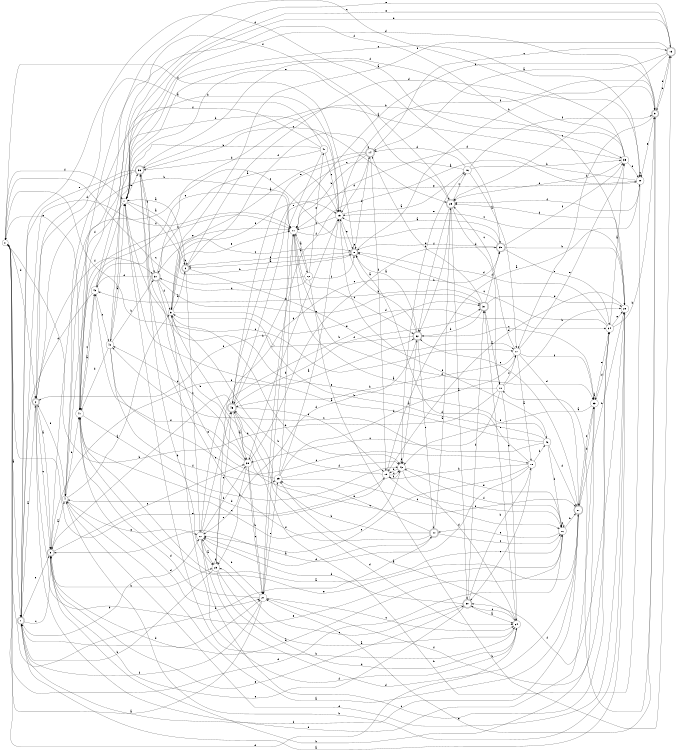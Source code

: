 digraph n39_2 {
__start0 [label="" shape="none"];

rankdir=LR;
size="8,5";

s0 [style="filled", color="black", fillcolor="white" shape="circle", label="0"];
s1 [style="rounded,filled", color="black", fillcolor="white" shape="doublecircle", label="1"];
s2 [style="rounded,filled", color="black", fillcolor="white" shape="doublecircle", label="2"];
s3 [style="rounded,filled", color="black", fillcolor="white" shape="doublecircle", label="3"];
s4 [style="filled", color="black", fillcolor="white" shape="circle", label="4"];
s5 [style="filled", color="black", fillcolor="white" shape="circle", label="5"];
s6 [style="rounded,filled", color="black", fillcolor="white" shape="doublecircle", label="6"];
s7 [style="filled", color="black", fillcolor="white" shape="circle", label="7"];
s8 [style="rounded,filled", color="black", fillcolor="white" shape="doublecircle", label="8"];
s9 [style="rounded,filled", color="black", fillcolor="white" shape="doublecircle", label="9"];
s10 [style="filled", color="black", fillcolor="white" shape="circle", label="10"];
s11 [style="filled", color="black", fillcolor="white" shape="circle", label="11"];
s12 [style="filled", color="black", fillcolor="white" shape="circle", label="12"];
s13 [style="rounded,filled", color="black", fillcolor="white" shape="doublecircle", label="13"];
s14 [style="rounded,filled", color="black", fillcolor="white" shape="doublecircle", label="14"];
s15 [style="filled", color="black", fillcolor="white" shape="circle", label="15"];
s16 [style="filled", color="black", fillcolor="white" shape="circle", label="16"];
s17 [style="filled", color="black", fillcolor="white" shape="circle", label="17"];
s18 [style="filled", color="black", fillcolor="white" shape="circle", label="18"];
s19 [style="filled", color="black", fillcolor="white" shape="circle", label="19"];
s20 [style="filled", color="black", fillcolor="white" shape="circle", label="20"];
s21 [style="filled", color="black", fillcolor="white" shape="circle", label="21"];
s22 [style="filled", color="black", fillcolor="white" shape="circle", label="22"];
s23 [style="filled", color="black", fillcolor="white" shape="circle", label="23"];
s24 [style="filled", color="black", fillcolor="white" shape="circle", label="24"];
s25 [style="filled", color="black", fillcolor="white" shape="circle", label="25"];
s26 [style="filled", color="black", fillcolor="white" shape="circle", label="26"];
s27 [style="rounded,filled", color="black", fillcolor="white" shape="doublecircle", label="27"];
s28 [style="filled", color="black", fillcolor="white" shape="circle", label="28"];
s29 [style="rounded,filled", color="black", fillcolor="white" shape="doublecircle", label="29"];
s30 [style="rounded,filled", color="black", fillcolor="white" shape="doublecircle", label="30"];
s31 [style="rounded,filled", color="black", fillcolor="white" shape="doublecircle", label="31"];
s32 [style="rounded,filled", color="black", fillcolor="white" shape="doublecircle", label="32"];
s33 [style="filled", color="black", fillcolor="white" shape="circle", label="33"];
s34 [style="filled", color="black", fillcolor="white" shape="circle", label="34"];
s35 [style="filled", color="black", fillcolor="white" shape="circle", label="35"];
s36 [style="rounded,filled", color="black", fillcolor="white" shape="doublecircle", label="36"];
s37 [style="rounded,filled", color="black", fillcolor="white" shape="doublecircle", label="37"];
s38 [style="filled", color="black", fillcolor="white" shape="circle", label="38"];
s39 [style="rounded,filled", color="black", fillcolor="white" shape="doublecircle", label="39"];
s40 [style="filled", color="black", fillcolor="white" shape="circle", label="40"];
s41 [style="filled", color="black", fillcolor="white" shape="circle", label="41"];
s42 [style="filled", color="black", fillcolor="white" shape="circle", label="42"];
s43 [style="filled", color="black", fillcolor="white" shape="circle", label="43"];
s44 [style="rounded,filled", color="black", fillcolor="white" shape="doublecircle", label="44"];
s45 [style="rounded,filled", color="black", fillcolor="white" shape="doublecircle", label="45"];
s46 [style="filled", color="black", fillcolor="white" shape="circle", label="46"];
s47 [style="filled", color="black", fillcolor="white" shape="circle", label="47"];
s0 -> s1 [label="a"];
s0 -> s44 [label="b"];
s0 -> s17 [label="c"];
s0 -> s2 [label="d"];
s0 -> s19 [label="e"];
s0 -> s7 [label="f"];
s1 -> s2 [label="a"];
s1 -> s22 [label="b"];
s1 -> s3 [label="c"];
s1 -> s39 [label="d"];
s1 -> s3 [label="e"];
s1 -> s11 [label="f"];
s2 -> s3 [label="a"];
s2 -> s11 [label="b"];
s2 -> s3 [label="c"];
s2 -> s33 [label="d"];
s2 -> s26 [label="e"];
s2 -> s37 [label="f"];
s3 -> s4 [label="a"];
s3 -> s23 [label="b"];
s3 -> s38 [label="c"];
s3 -> s21 [label="d"];
s3 -> s30 [label="e"];
s3 -> s32 [label="f"];
s4 -> s5 [label="a"];
s4 -> s41 [label="b"];
s4 -> s11 [label="c"];
s4 -> s28 [label="d"];
s4 -> s22 [label="e"];
s4 -> s2 [label="f"];
s5 -> s6 [label="a"];
s5 -> s42 [label="b"];
s5 -> s27 [label="c"];
s5 -> s34 [label="d"];
s5 -> s11 [label="e"];
s5 -> s15 [label="f"];
s6 -> s7 [label="a"];
s6 -> s6 [label="b"];
s6 -> s22 [label="c"];
s6 -> s20 [label="d"];
s6 -> s17 [label="e"];
s6 -> s14 [label="f"];
s7 -> s6 [label="a"];
s7 -> s8 [label="b"];
s7 -> s20 [label="c"];
s7 -> s9 [label="d"];
s7 -> s36 [label="e"];
s7 -> s4 [label="f"];
s8 -> s6 [label="a"];
s8 -> s9 [label="b"];
s8 -> s8 [label="c"];
s8 -> s14 [label="d"];
s8 -> s6 [label="e"];
s8 -> s0 [label="f"];
s9 -> s10 [label="a"];
s9 -> s13 [label="b"];
s9 -> s11 [label="c"];
s9 -> s17 [label="d"];
s9 -> s21 [label="e"];
s9 -> s15 [label="f"];
s10 -> s11 [label="a"];
s10 -> s28 [label="b"];
s10 -> s38 [label="c"];
s10 -> s0 [label="d"];
s10 -> s24 [label="e"];
s10 -> s17 [label="f"];
s11 -> s12 [label="a"];
s11 -> s45 [label="b"];
s11 -> s32 [label="c"];
s11 -> s33 [label="d"];
s11 -> s41 [label="e"];
s11 -> s15 [label="f"];
s12 -> s11 [label="a"];
s12 -> s13 [label="b"];
s12 -> s0 [label="c"];
s12 -> s37 [label="d"];
s12 -> s47 [label="e"];
s12 -> s8 [label="f"];
s13 -> s14 [label="a"];
s13 -> s9 [label="b"];
s13 -> s29 [label="c"];
s13 -> s7 [label="d"];
s13 -> s40 [label="e"];
s13 -> s5 [label="f"];
s14 -> s5 [label="a"];
s14 -> s11 [label="b"];
s14 -> s13 [label="c"];
s14 -> s15 [label="d"];
s14 -> s45 [label="e"];
s14 -> s19 [label="f"];
s15 -> s16 [label="a"];
s15 -> s41 [label="b"];
s15 -> s11 [label="c"];
s15 -> s38 [label="d"];
s15 -> s8 [label="e"];
s15 -> s46 [label="f"];
s16 -> s17 [label="a"];
s16 -> s35 [label="b"];
s16 -> s45 [label="c"];
s16 -> s14 [label="d"];
s16 -> s42 [label="e"];
s16 -> s9 [label="f"];
s17 -> s18 [label="a"];
s17 -> s45 [label="b"];
s17 -> s29 [label="c"];
s17 -> s27 [label="d"];
s17 -> s35 [label="e"];
s17 -> s33 [label="f"];
s18 -> s3 [label="a"];
s18 -> s19 [label="b"];
s18 -> s30 [label="c"];
s18 -> s8 [label="d"];
s18 -> s22 [label="e"];
s18 -> s46 [label="f"];
s19 -> s20 [label="a"];
s19 -> s5 [label="b"];
s19 -> s42 [label="c"];
s19 -> s41 [label="d"];
s19 -> s26 [label="e"];
s19 -> s42 [label="f"];
s20 -> s21 [label="a"];
s20 -> s45 [label="b"];
s20 -> s20 [label="c"];
s20 -> s11 [label="d"];
s20 -> s9 [label="e"];
s20 -> s29 [label="f"];
s21 -> s0 [label="a"];
s21 -> s22 [label="b"];
s21 -> s24 [label="c"];
s21 -> s41 [label="d"];
s21 -> s25 [label="e"];
s21 -> s1 [label="f"];
s22 -> s23 [label="a"];
s22 -> s31 [label="b"];
s22 -> s34 [label="c"];
s22 -> s27 [label="d"];
s22 -> s45 [label="e"];
s22 -> s38 [label="f"];
s23 -> s24 [label="a"];
s23 -> s1 [label="b"];
s23 -> s39 [label="c"];
s23 -> s24 [label="d"];
s23 -> s45 [label="e"];
s23 -> s23 [label="f"];
s24 -> s25 [label="a"];
s24 -> s7 [label="b"];
s24 -> s30 [label="c"];
s24 -> s0 [label="d"];
s24 -> s31 [label="e"];
s24 -> s5 [label="f"];
s25 -> s15 [label="a"];
s25 -> s11 [label="b"];
s25 -> s26 [label="c"];
s25 -> s17 [label="d"];
s25 -> s36 [label="e"];
s25 -> s42 [label="f"];
s26 -> s1 [label="a"];
s26 -> s27 [label="b"];
s26 -> s26 [label="c"];
s26 -> s0 [label="d"];
s26 -> s44 [label="e"];
s26 -> s42 [label="f"];
s27 -> s4 [label="a"];
s27 -> s28 [label="b"];
s27 -> s32 [label="c"];
s27 -> s33 [label="d"];
s27 -> s41 [label="e"];
s27 -> s1 [label="f"];
s28 -> s1 [label="a"];
s28 -> s4 [label="b"];
s28 -> s15 [label="c"];
s28 -> s29 [label="d"];
s28 -> s19 [label="e"];
s28 -> s30 [label="f"];
s29 -> s30 [label="a"];
s29 -> s32 [label="b"];
s29 -> s16 [label="c"];
s29 -> s10 [label="d"];
s29 -> s7 [label="e"];
s29 -> s32 [label="f"];
s30 -> s24 [label="a"];
s30 -> s18 [label="b"];
s30 -> s23 [label="c"];
s30 -> s22 [label="d"];
s30 -> s3 [label="e"];
s30 -> s31 [label="f"];
s31 -> s10 [label="a"];
s31 -> s32 [label="b"];
s31 -> s14 [label="c"];
s31 -> s28 [label="d"];
s31 -> s43 [label="e"];
s31 -> s39 [label="f"];
s32 -> s8 [label="a"];
s32 -> s15 [label="b"];
s32 -> s33 [label="c"];
s32 -> s23 [label="d"];
s32 -> s44 [label="e"];
s32 -> s2 [label="f"];
s33 -> s33 [label="a"];
s33 -> s3 [label="b"];
s33 -> s27 [label="c"];
s33 -> s34 [label="d"];
s33 -> s34 [label="e"];
s33 -> s42 [label="f"];
s34 -> s35 [label="a"];
s34 -> s9 [label="b"];
s34 -> s8 [label="c"];
s34 -> s8 [label="d"];
s34 -> s28 [label="e"];
s34 -> s21 [label="f"];
s35 -> s36 [label="a"];
s35 -> s37 [label="b"];
s35 -> s41 [label="c"];
s35 -> s29 [label="d"];
s35 -> s20 [label="e"];
s35 -> s7 [label="f"];
s36 -> s35 [label="a"];
s36 -> s23 [label="b"];
s36 -> s29 [label="c"];
s36 -> s2 [label="d"];
s36 -> s1 [label="e"];
s36 -> s37 [label="f"];
s37 -> s15 [label="a"];
s37 -> s38 [label="b"];
s37 -> s8 [label="c"];
s37 -> s43 [label="d"];
s37 -> s31 [label="e"];
s37 -> s5 [label="f"];
s38 -> s39 [label="a"];
s38 -> s21 [label="b"];
s38 -> s21 [label="c"];
s38 -> s40 [label="d"];
s38 -> s22 [label="e"];
s38 -> s43 [label="f"];
s39 -> s15 [label="a"];
s39 -> s28 [label="b"];
s39 -> s3 [label="c"];
s39 -> s8 [label="d"];
s39 -> s34 [label="e"];
s39 -> s35 [label="f"];
s40 -> s7 [label="a"];
s40 -> s37 [label="b"];
s40 -> s18 [label="c"];
s40 -> s41 [label="d"];
s40 -> s13 [label="e"];
s40 -> s25 [label="f"];
s41 -> s26 [label="a"];
s41 -> s42 [label="b"];
s41 -> s43 [label="c"];
s41 -> s21 [label="d"];
s41 -> s0 [label="e"];
s41 -> s29 [label="f"];
s42 -> s32 [label="a"];
s42 -> s19 [label="b"];
s42 -> s4 [label="c"];
s42 -> s24 [label="d"];
s42 -> s26 [label="e"];
s42 -> s42 [label="f"];
s43 -> s41 [label="a"];
s43 -> s15 [label="b"];
s43 -> s40 [label="c"];
s43 -> s1 [label="d"];
s43 -> s11 [label="e"];
s43 -> s28 [label="f"];
s44 -> s29 [label="a"];
s44 -> s45 [label="b"];
s44 -> s26 [label="c"];
s44 -> s22 [label="d"];
s44 -> s25 [label="e"];
s44 -> s36 [label="f"];
s45 -> s38 [label="a"];
s45 -> s3 [label="b"];
s45 -> s19 [label="c"];
s45 -> s24 [label="d"];
s45 -> s20 [label="e"];
s45 -> s31 [label="f"];
s46 -> s7 [label="a"];
s46 -> s5 [label="b"];
s46 -> s40 [label="c"];
s46 -> s27 [label="d"];
s46 -> s7 [label="e"];
s46 -> s26 [label="f"];
s47 -> s2 [label="a"];
s47 -> s7 [label="b"];
s47 -> s15 [label="c"];
s47 -> s36 [label="d"];
s47 -> s21 [label="e"];
s47 -> s4 [label="f"];

}